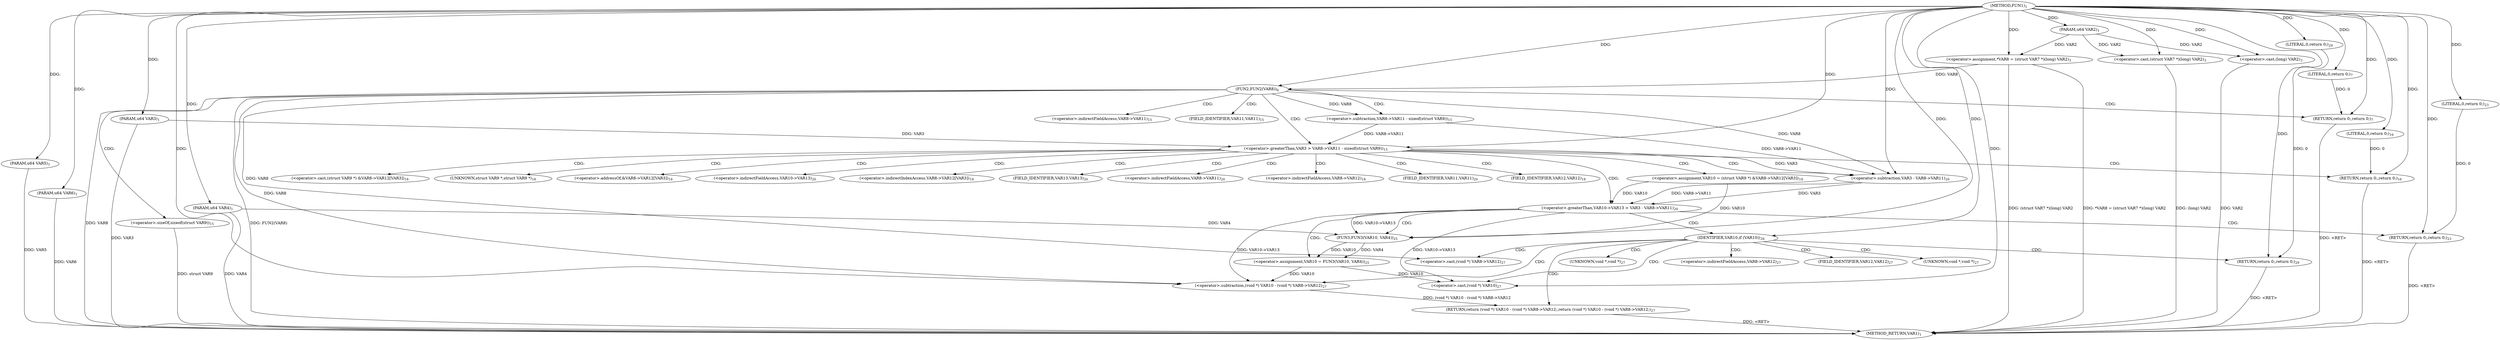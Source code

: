 digraph "FUN1" {  
"8" [label = <(METHOD,FUN1)<SUB>1</SUB>> ]
"85" [label = <(METHOD_RETURN,VAR1)<SUB>1</SUB>> ]
"9" [label = <(PARAM,u64 VAR2)<SUB>1</SUB>> ]
"10" [label = <(PARAM,u64 VAR3)<SUB>1</SUB>> ]
"11" [label = <(PARAM,u64 VAR4)<SUB>1</SUB>> ]
"12" [label = <(PARAM,u64 VAR5)<SUB>1</SUB>> ]
"13" [label = <(PARAM,u64 VAR6)<SUB>1</SUB>> ]
"16" [label = <(&lt;operator&gt;.assignment,*VAR8 = (struct VAR7 *)(long) VAR2)<SUB>3</SUB>> ]
"42" [label = <(&lt;operator&gt;.assignment,VAR10 = (struct VAR9 *) &amp;VAR8-&gt;VAR12[VAR3])<SUB>18</SUB>> ]
"65" [label = <(&lt;operator&gt;.assignment,VAR10 = FUN3(VAR10, VAR4))<SUB>25</SUB>> ]
"83" [label = <(RETURN,return 0;,return 0;)<SUB>29</SUB>> ]
"25" [label = <(FUN2,FUN2(VAR8))<SUB>6</SUB>> ]
"31" [label = <(&lt;operator&gt;.greaterThan,VAR3 &gt; VAR8-&gt;VAR11 - sizeof(struct VAR9))<SUB>15</SUB>> ]
"53" [label = <(&lt;operator&gt;.greaterThan,VAR10-&gt;VAR13 &gt; VAR3 - VAR8-&gt;VAR11)<SUB>20</SUB>> ]
"71" [label = <(IDENTIFIER,VAR10,if (VAR10))<SUB>26</SUB>> ]
"84" [label = <(LITERAL,0,return 0;)<SUB>29</SUB>> ]
"18" [label = <(&lt;operator&gt;.cast,(struct VAR7 *)(long) VAR2)<SUB>3</SUB>> ]
"28" [label = <(RETURN,return 0;,return 0;)<SUB>7</SUB>> ]
"40" [label = <(RETURN,return 0;,return 0;)<SUB>16</SUB>> ]
"63" [label = <(RETURN,return 0;,return 0;)<SUB>23</SUB>> ]
"67" [label = <(FUN3,FUN3(VAR10, VAR4))<SUB>25</SUB>> ]
"73" [label = <(RETURN,return (void *) VAR10 - (void *) VAR8-&gt;VAR12;,return (void *) VAR10 - (void *) VAR8-&gt;VAR12;)<SUB>27</SUB>> ]
"20" [label = <(&lt;operator&gt;.cast,(long) VAR2)<SUB>3</SUB>> ]
"29" [label = <(LITERAL,0,return 0;)<SUB>7</SUB>> ]
"33" [label = <(&lt;operator&gt;.subtraction,VAR8-&gt;VAR11 - sizeof(struct VAR9))<SUB>15</SUB>> ]
"41" [label = <(LITERAL,0,return 0;)<SUB>16</SUB>> ]
"57" [label = <(&lt;operator&gt;.subtraction,VAR3 - VAR8-&gt;VAR11)<SUB>20</SUB>> ]
"64" [label = <(LITERAL,0,return 0;)<SUB>23</SUB>> ]
"74" [label = <(&lt;operator&gt;.subtraction,(void *) VAR10 - (void *) VAR8-&gt;VAR12)<SUB>27</SUB>> ]
"37" [label = <(&lt;operator&gt;.sizeOf,sizeof(struct VAR9))<SUB>15</SUB>> ]
"75" [label = <(&lt;operator&gt;.cast,(void *) VAR10)<SUB>27</SUB>> ]
"78" [label = <(&lt;operator&gt;.cast,(void *) VAR8-&gt;VAR12)<SUB>27</SUB>> ]
"44" [label = <(&lt;operator&gt;.cast,(struct VAR9 *) &amp;VAR8-&gt;VAR12[VAR3])<SUB>18</SUB>> ]
"45" [label = <(UNKNOWN,struct VAR9 *,struct VAR9 *)<SUB>18</SUB>> ]
"46" [label = <(&lt;operator&gt;.addressOf,&amp;VAR8-&gt;VAR12[VAR3])<SUB>18</SUB>> ]
"54" [label = <(&lt;operator&gt;.indirectFieldAccess,VAR10-&gt;VAR13)<SUB>20</SUB>> ]
"34" [label = <(&lt;operator&gt;.indirectFieldAccess,VAR8-&gt;VAR11)<SUB>15</SUB>> ]
"47" [label = <(&lt;operator&gt;.indirectIndexAccess,VAR8-&gt;VAR12[VAR3])<SUB>18</SUB>> ]
"56" [label = <(FIELD_IDENTIFIER,VAR13,VAR13)<SUB>20</SUB>> ]
"59" [label = <(&lt;operator&gt;.indirectFieldAccess,VAR8-&gt;VAR11)<SUB>20</SUB>> ]
"36" [label = <(FIELD_IDENTIFIER,VAR11,VAR11)<SUB>15</SUB>> ]
"48" [label = <(&lt;operator&gt;.indirectFieldAccess,VAR8-&gt;VAR12)<SUB>18</SUB>> ]
"61" [label = <(FIELD_IDENTIFIER,VAR11,VAR11)<SUB>20</SUB>> ]
"50" [label = <(FIELD_IDENTIFIER,VAR12,VAR12)<SUB>18</SUB>> ]
"76" [label = <(UNKNOWN,void *,void *)<SUB>27</SUB>> ]
"79" [label = <(UNKNOWN,void *,void *)<SUB>27</SUB>> ]
"80" [label = <(&lt;operator&gt;.indirectFieldAccess,VAR8-&gt;VAR12)<SUB>27</SUB>> ]
"82" [label = <(FIELD_IDENTIFIER,VAR12,VAR12)<SUB>27</SUB>> ]
  "40" -> "85"  [ label = "DDG: &lt;RET&gt;"] 
  "83" -> "85"  [ label = "DDG: &lt;RET&gt;"] 
  "28" -> "85"  [ label = "DDG: &lt;RET&gt;"] 
  "63" -> "85"  [ label = "DDG: &lt;RET&gt;"] 
  "73" -> "85"  [ label = "DDG: &lt;RET&gt;"] 
  "10" -> "85"  [ label = "DDG: VAR3"] 
  "11" -> "85"  [ label = "DDG: VAR4"] 
  "12" -> "85"  [ label = "DDG: VAR5"] 
  "13" -> "85"  [ label = "DDG: VAR6"] 
  "20" -> "85"  [ label = "DDG: VAR2"] 
  "18" -> "85"  [ label = "DDG: (long) VAR2"] 
  "16" -> "85"  [ label = "DDG: (struct VAR7 *)(long) VAR2"] 
  "16" -> "85"  [ label = "DDG: *VAR8 = (struct VAR7 *)(long) VAR2"] 
  "25" -> "85"  [ label = "DDG: VAR8"] 
  "25" -> "85"  [ label = "DDG: FUN2(VAR8)"] 
  "37" -> "85"  [ label = "DDG: struct VAR9"] 
  "8" -> "9"  [ label = "DDG: "] 
  "8" -> "10"  [ label = "DDG: "] 
  "8" -> "11"  [ label = "DDG: "] 
  "8" -> "12"  [ label = "DDG: "] 
  "8" -> "13"  [ label = "DDG: "] 
  "9" -> "16"  [ label = "DDG: VAR2"] 
  "8" -> "16"  [ label = "DDG: "] 
  "67" -> "65"  [ label = "DDG: VAR10"] 
  "67" -> "65"  [ label = "DDG: VAR4"] 
  "84" -> "83"  [ label = "DDG: 0"] 
  "8" -> "83"  [ label = "DDG: "] 
  "8" -> "71"  [ label = "DDG: "] 
  "8" -> "84"  [ label = "DDG: "] 
  "9" -> "18"  [ label = "DDG: VAR2"] 
  "8" -> "18"  [ label = "DDG: "] 
  "16" -> "25"  [ label = "DDG: VAR8"] 
  "8" -> "25"  [ label = "DDG: "] 
  "29" -> "28"  [ label = "DDG: 0"] 
  "8" -> "28"  [ label = "DDG: "] 
  "10" -> "31"  [ label = "DDG: VAR3"] 
  "8" -> "31"  [ label = "DDG: "] 
  "33" -> "31"  [ label = "DDG: VAR8-&gt;VAR11"] 
  "41" -> "40"  [ label = "DDG: 0"] 
  "8" -> "40"  [ label = "DDG: "] 
  "42" -> "53"  [ label = "DDG: VAR10"] 
  "57" -> "53"  [ label = "DDG: VAR3"] 
  "57" -> "53"  [ label = "DDG: VAR8-&gt;VAR11"] 
  "64" -> "63"  [ label = "DDG: 0"] 
  "8" -> "63"  [ label = "DDG: "] 
  "42" -> "67"  [ label = "DDG: VAR10"] 
  "53" -> "67"  [ label = "DDG: VAR10-&gt;VAR13"] 
  "8" -> "67"  [ label = "DDG: "] 
  "11" -> "67"  [ label = "DDG: VAR4"] 
  "74" -> "73"  [ label = "DDG: (void *) VAR10 - (void *) VAR8-&gt;VAR12"] 
  "9" -> "20"  [ label = "DDG: VAR2"] 
  "8" -> "20"  [ label = "DDG: "] 
  "8" -> "29"  [ label = "DDG: "] 
  "25" -> "33"  [ label = "DDG: VAR8"] 
  "8" -> "41"  [ label = "DDG: "] 
  "31" -> "57"  [ label = "DDG: VAR3"] 
  "8" -> "57"  [ label = "DDG: "] 
  "25" -> "57"  [ label = "DDG: VAR8"] 
  "33" -> "57"  [ label = "DDG: VAR8-&gt;VAR11"] 
  "8" -> "64"  [ label = "DDG: "] 
  "53" -> "74"  [ label = "DDG: VAR10-&gt;VAR13"] 
  "65" -> "74"  [ label = "DDG: VAR10"] 
  "8" -> "74"  [ label = "DDG: "] 
  "25" -> "74"  [ label = "DDG: VAR8"] 
  "53" -> "75"  [ label = "DDG: VAR10-&gt;VAR13"] 
  "65" -> "75"  [ label = "DDG: VAR10"] 
  "8" -> "75"  [ label = "DDG: "] 
  "25" -> "78"  [ label = "DDG: VAR8"] 
  "25" -> "34"  [ label = "CDG: "] 
  "25" -> "28"  [ label = "CDG: "] 
  "25" -> "37"  [ label = "CDG: "] 
  "25" -> "33"  [ label = "CDG: "] 
  "25" -> "36"  [ label = "CDG: "] 
  "25" -> "31"  [ label = "CDG: "] 
  "31" -> "47"  [ label = "CDG: "] 
  "31" -> "48"  [ label = "CDG: "] 
  "31" -> "42"  [ label = "CDG: "] 
  "31" -> "57"  [ label = "CDG: "] 
  "31" -> "46"  [ label = "CDG: "] 
  "31" -> "56"  [ label = "CDG: "] 
  "31" -> "45"  [ label = "CDG: "] 
  "31" -> "40"  [ label = "CDG: "] 
  "31" -> "50"  [ label = "CDG: "] 
  "31" -> "59"  [ label = "CDG: "] 
  "31" -> "44"  [ label = "CDG: "] 
  "31" -> "54"  [ label = "CDG: "] 
  "31" -> "61"  [ label = "CDG: "] 
  "31" -> "53"  [ label = "CDG: "] 
  "53" -> "67"  [ label = "CDG: "] 
  "53" -> "65"  [ label = "CDG: "] 
  "53" -> "71"  [ label = "CDG: "] 
  "53" -> "63"  [ label = "CDG: "] 
  "71" -> "73"  [ label = "CDG: "] 
  "71" -> "75"  [ label = "CDG: "] 
  "71" -> "74"  [ label = "CDG: "] 
  "71" -> "76"  [ label = "CDG: "] 
  "71" -> "82"  [ label = "CDG: "] 
  "71" -> "79"  [ label = "CDG: "] 
  "71" -> "80"  [ label = "CDG: "] 
  "71" -> "83"  [ label = "CDG: "] 
  "71" -> "78"  [ label = "CDG: "] 
}
